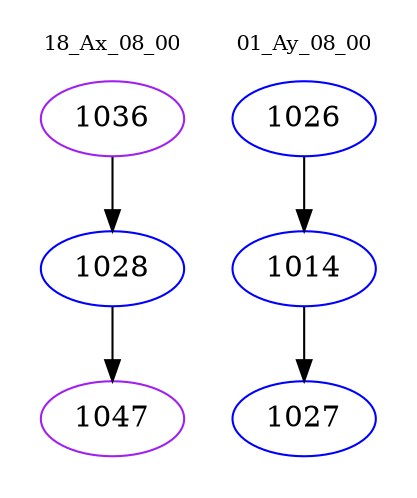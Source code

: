 digraph{
subgraph cluster_0 {
color = white
label = "18_Ax_08_00";
fontsize=10;
T0_1036 [label="1036", color="purple"]
T0_1036 -> T0_1028 [color="black"]
T0_1028 [label="1028", color="blue"]
T0_1028 -> T0_1047 [color="black"]
T0_1047 [label="1047", color="purple"]
}
subgraph cluster_1 {
color = white
label = "01_Ay_08_00";
fontsize=10;
T1_1026 [label="1026", color="blue"]
T1_1026 -> T1_1014 [color="black"]
T1_1014 [label="1014", color="blue"]
T1_1014 -> T1_1027 [color="black"]
T1_1027 [label="1027", color="blue"]
}
}
